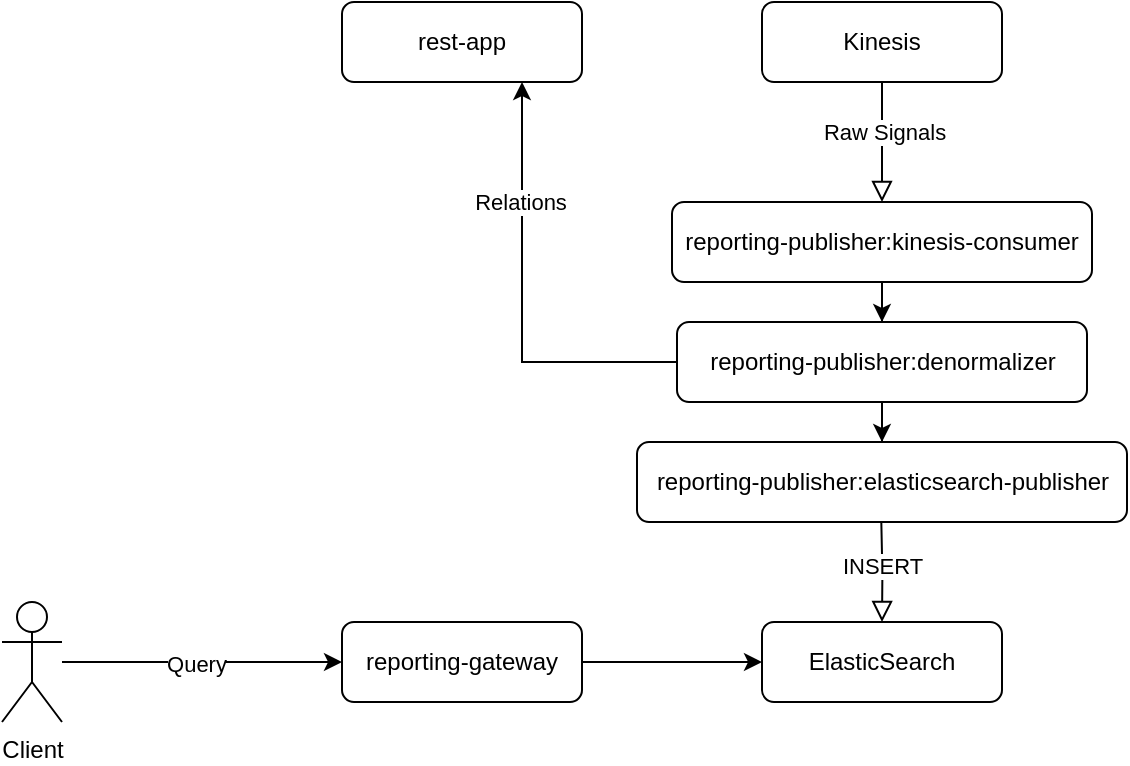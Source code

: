 <mxfile version="23.1.7" type="github">
  <diagram id="C5RBs43oDa-KdzZeNtuy" name="Page-1">
    <mxGraphModel dx="1868" dy="677" grid="1" gridSize="10" guides="1" tooltips="1" connect="1" arrows="1" fold="1" page="1" pageScale="1" pageWidth="827" pageHeight="1169" math="0" shadow="0">
      <root>
        <mxCell id="WIyWlLk6GJQsqaUBKTNV-0" />
        <mxCell id="WIyWlLk6GJQsqaUBKTNV-1" parent="WIyWlLk6GJQsqaUBKTNV-0" />
        <mxCell id="WIyWlLk6GJQsqaUBKTNV-2" value="" style="rounded=0;html=1;jettySize=auto;orthogonalLoop=1;fontSize=11;endArrow=block;endFill=0;endSize=8;strokeWidth=1;shadow=0;labelBackgroundColor=none;edgeStyle=orthogonalEdgeStyle;entryX=0.5;entryY=0;entryDx=0;entryDy=0;" parent="WIyWlLk6GJQsqaUBKTNV-1" source="WIyWlLk6GJQsqaUBKTNV-3" target="bsGM-ZDzdA8zo3ynAZGx-1" edge="1">
          <mxGeometry relative="1" as="geometry">
            <mxPoint x="220" y="170" as="targetPoint" />
          </mxGeometry>
        </mxCell>
        <mxCell id="bsGM-ZDzdA8zo3ynAZGx-0" value="Raw Signals" style="edgeLabel;html=1;align=center;verticalAlign=middle;resizable=0;points=[];" vertex="1" connectable="0" parent="WIyWlLk6GJQsqaUBKTNV-2">
          <mxGeometry x="-0.185" y="1" relative="1" as="geometry">
            <mxPoint as="offset" />
          </mxGeometry>
        </mxCell>
        <mxCell id="WIyWlLk6GJQsqaUBKTNV-3" value="Kinesis" style="rounded=1;whiteSpace=wrap;html=1;fontSize=12;glass=0;strokeWidth=1;shadow=0;" parent="WIyWlLk6GJQsqaUBKTNV-1" vertex="1">
          <mxGeometry x="160" y="80" width="120" height="40" as="geometry" />
        </mxCell>
        <mxCell id="WIyWlLk6GJQsqaUBKTNV-4" value="" style="rounded=0;html=1;jettySize=auto;orthogonalLoop=1;fontSize=11;endArrow=block;endFill=0;endSize=8;strokeWidth=1;shadow=0;labelBackgroundColor=none;edgeStyle=orthogonalEdgeStyle;entryX=0.5;entryY=0;entryDx=0;entryDy=0;" parent="WIyWlLk6GJQsqaUBKTNV-1" target="bsGM-ZDzdA8zo3ynAZGx-12" edge="1">
          <mxGeometry y="20" relative="1" as="geometry">
            <mxPoint as="offset" />
            <mxPoint x="219.66" y="340" as="sourcePoint" />
            <mxPoint x="220" y="380" as="targetPoint" />
          </mxGeometry>
        </mxCell>
        <mxCell id="bsGM-ZDzdA8zo3ynAZGx-13" value="INSERT" style="edgeLabel;html=1;align=center;verticalAlign=middle;resizable=0;points=[];" vertex="1" connectable="0" parent="WIyWlLk6GJQsqaUBKTNV-4">
          <mxGeometry x="-0.124" relative="1" as="geometry">
            <mxPoint as="offset" />
          </mxGeometry>
        </mxCell>
        <mxCell id="bsGM-ZDzdA8zo3ynAZGx-6" value="" style="edgeStyle=orthogonalEdgeStyle;rounded=0;orthogonalLoop=1;jettySize=auto;html=1;" edge="1" parent="WIyWlLk6GJQsqaUBKTNV-1" source="bsGM-ZDzdA8zo3ynAZGx-1" target="bsGM-ZDzdA8zo3ynAZGx-4">
          <mxGeometry relative="1" as="geometry" />
        </mxCell>
        <mxCell id="bsGM-ZDzdA8zo3ynAZGx-1" value="reporting-publisher:kinesis-consumer" style="rounded=1;whiteSpace=wrap;html=1;fontSize=12;glass=0;strokeWidth=1;shadow=0;" vertex="1" parent="WIyWlLk6GJQsqaUBKTNV-1">
          <mxGeometry x="115" y="180" width="210" height="40" as="geometry" />
        </mxCell>
        <mxCell id="bsGM-ZDzdA8zo3ynAZGx-11" value="" style="edgeStyle=orthogonalEdgeStyle;rounded=0;orthogonalLoop=1;jettySize=auto;html=1;" edge="1" parent="WIyWlLk6GJQsqaUBKTNV-1" source="bsGM-ZDzdA8zo3ynAZGx-4" target="bsGM-ZDzdA8zo3ynAZGx-10">
          <mxGeometry relative="1" as="geometry" />
        </mxCell>
        <mxCell id="bsGM-ZDzdA8zo3ynAZGx-4" value="reporting-publisher:denormalizer" style="rounded=1;whiteSpace=wrap;html=1;fontSize=12;glass=0;strokeWidth=1;shadow=0;" vertex="1" parent="WIyWlLk6GJQsqaUBKTNV-1">
          <mxGeometry x="117.5" y="240" width="205" height="40" as="geometry" />
        </mxCell>
        <mxCell id="bsGM-ZDzdA8zo3ynAZGx-8" style="edgeStyle=orthogonalEdgeStyle;rounded=0;orthogonalLoop=1;jettySize=auto;html=1;exitX=0;exitY=0.5;exitDx=0;exitDy=0;entryX=0.75;entryY=1;entryDx=0;entryDy=0;" edge="1" parent="WIyWlLk6GJQsqaUBKTNV-1" source="bsGM-ZDzdA8zo3ynAZGx-4" target="bsGM-ZDzdA8zo3ynAZGx-7">
          <mxGeometry relative="1" as="geometry">
            <mxPoint x="-40" y="160" as="targetPoint" />
          </mxGeometry>
        </mxCell>
        <mxCell id="bsGM-ZDzdA8zo3ynAZGx-9" value="Relations" style="edgeLabel;html=1;align=center;verticalAlign=middle;resizable=0;points=[];" vertex="1" connectable="0" parent="bsGM-ZDzdA8zo3ynAZGx-8">
          <mxGeometry x="0.45" y="1" relative="1" as="geometry">
            <mxPoint as="offset" />
          </mxGeometry>
        </mxCell>
        <mxCell id="bsGM-ZDzdA8zo3ynAZGx-7" value="rest-app" style="rounded=1;whiteSpace=wrap;html=1;fontSize=12;glass=0;strokeWidth=1;shadow=0;" vertex="1" parent="WIyWlLk6GJQsqaUBKTNV-1">
          <mxGeometry x="-50" y="80" width="120" height="40" as="geometry" />
        </mxCell>
        <mxCell id="bsGM-ZDzdA8zo3ynAZGx-10" value="reporting-publisher:elasticsearch-publisher" style="rounded=1;whiteSpace=wrap;html=1;fontSize=12;glass=0;strokeWidth=1;shadow=0;" vertex="1" parent="WIyWlLk6GJQsqaUBKTNV-1">
          <mxGeometry x="97.5" y="300" width="245" height="40" as="geometry" />
        </mxCell>
        <mxCell id="bsGM-ZDzdA8zo3ynAZGx-12" value="ElasticSearch" style="rounded=1;whiteSpace=wrap;html=1;fontSize=12;glass=0;strokeWidth=1;shadow=0;" vertex="1" parent="WIyWlLk6GJQsqaUBKTNV-1">
          <mxGeometry x="160" y="390" width="120" height="40" as="geometry" />
        </mxCell>
        <mxCell id="bsGM-ZDzdA8zo3ynAZGx-17" style="edgeStyle=orthogonalEdgeStyle;rounded=0;orthogonalLoop=1;jettySize=auto;html=1;entryX=0;entryY=0.5;entryDx=0;entryDy=0;" edge="1" parent="WIyWlLk6GJQsqaUBKTNV-1" source="bsGM-ZDzdA8zo3ynAZGx-14" target="bsGM-ZDzdA8zo3ynAZGx-15">
          <mxGeometry relative="1" as="geometry" />
        </mxCell>
        <mxCell id="bsGM-ZDzdA8zo3ynAZGx-18" value="Query" style="edgeLabel;html=1;align=center;verticalAlign=middle;resizable=0;points=[];" vertex="1" connectable="0" parent="bsGM-ZDzdA8zo3ynAZGx-17">
          <mxGeometry x="-0.05" y="-1" relative="1" as="geometry">
            <mxPoint as="offset" />
          </mxGeometry>
        </mxCell>
        <mxCell id="bsGM-ZDzdA8zo3ynAZGx-14" value="Client" style="shape=umlActor;verticalLabelPosition=bottom;verticalAlign=top;html=1;outlineConnect=0;" vertex="1" parent="WIyWlLk6GJQsqaUBKTNV-1">
          <mxGeometry x="-220" y="380" width="30" height="60" as="geometry" />
        </mxCell>
        <mxCell id="bsGM-ZDzdA8zo3ynAZGx-16" style="edgeStyle=orthogonalEdgeStyle;rounded=0;orthogonalLoop=1;jettySize=auto;html=1;entryX=0;entryY=0.5;entryDx=0;entryDy=0;" edge="1" parent="WIyWlLk6GJQsqaUBKTNV-1" source="bsGM-ZDzdA8zo3ynAZGx-15" target="bsGM-ZDzdA8zo3ynAZGx-12">
          <mxGeometry relative="1" as="geometry" />
        </mxCell>
        <mxCell id="bsGM-ZDzdA8zo3ynAZGx-15" value="reporting-gateway" style="rounded=1;whiteSpace=wrap;html=1;fontSize=12;glass=0;strokeWidth=1;shadow=0;" vertex="1" parent="WIyWlLk6GJQsqaUBKTNV-1">
          <mxGeometry x="-50" y="390" width="120" height="40" as="geometry" />
        </mxCell>
      </root>
    </mxGraphModel>
  </diagram>
</mxfile>

